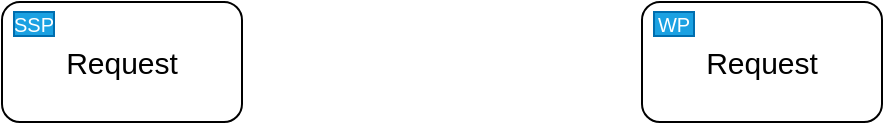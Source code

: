 <mxfile version="21.1.2" type="github">
  <diagram name="Page-1" id="4CPgPNE-6awET73HkTQn">
    <mxGraphModel dx="1434" dy="834" grid="1" gridSize="10" guides="1" tooltips="1" connect="1" arrows="1" fold="1" page="1" pageScale="1" pageWidth="1100" pageHeight="800" math="0" shadow="0">
      <root>
        <mxCell id="0" />
        <mxCell id="1" parent="0" />
        <mxCell id="8cWyVWaOQBvI74vChej5-1" value="Request" style="rounded=1;whiteSpace=wrap;html=1;fontSize=15;" vertex="1" parent="1">
          <mxGeometry x="520" y="120" width="120" height="60" as="geometry" />
        </mxCell>
        <mxCell id="8cWyVWaOQBvI74vChej5-2" value="WP" style="text;html=1;strokeColor=#006EAF;fillColor=#1ba1e2;align=center;verticalAlign=middle;whiteSpace=wrap;rounded=0;fontColor=#ffffff;fontSize=10;" vertex="1" parent="1">
          <mxGeometry x="526" y="125" width="20" height="12" as="geometry" />
        </mxCell>
        <mxCell id="8cWyVWaOQBvI74vChej5-3" value="Request" style="rounded=1;whiteSpace=wrap;html=1;fontSize=15;" vertex="1" parent="1">
          <mxGeometry x="200" y="120" width="120" height="60" as="geometry" />
        </mxCell>
        <mxCell id="8cWyVWaOQBvI74vChej5-4" value="SSP" style="text;html=1;strokeColor=#006EAF;fillColor=#1ba1e2;align=center;verticalAlign=middle;whiteSpace=wrap;rounded=0;fontColor=#ffffff;fontSize=10;" vertex="1" parent="1">
          <mxGeometry x="206" y="125" width="20" height="12" as="geometry" />
        </mxCell>
      </root>
    </mxGraphModel>
  </diagram>
</mxfile>
